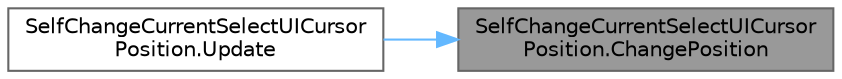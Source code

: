 digraph "SelfChangeCurrentSelectUICursorPosition.ChangePosition"
{
 // LATEX_PDF_SIZE
  bgcolor="transparent";
  edge [fontname=Helvetica,fontsize=10,labelfontname=Helvetica,labelfontsize=10];
  node [fontname=Helvetica,fontsize=10,shape=box,height=0.2,width=0.4];
  rankdir="RL";
  Node1 [id="Node000001",label="SelfChangeCurrentSelectUICursor\lPosition.ChangePosition",height=0.2,width=0.4,color="gray40", fillcolor="grey60", style="filled", fontcolor="black",tooltip=" "];
  Node1 -> Node2 [id="edge1_Node000001_Node000002",dir="back",color="steelblue1",style="solid",tooltip=" "];
  Node2 [id="Node000002",label="SelfChangeCurrentSelectUICursor\lPosition.Update",height=0.2,width=0.4,color="grey40", fillcolor="white", style="filled",URL="$class_self_change_current_select_u_i_cursor_position.html#aff1a2a81bf99484bc5b21a3d295c557d",tooltip=" "];
}
